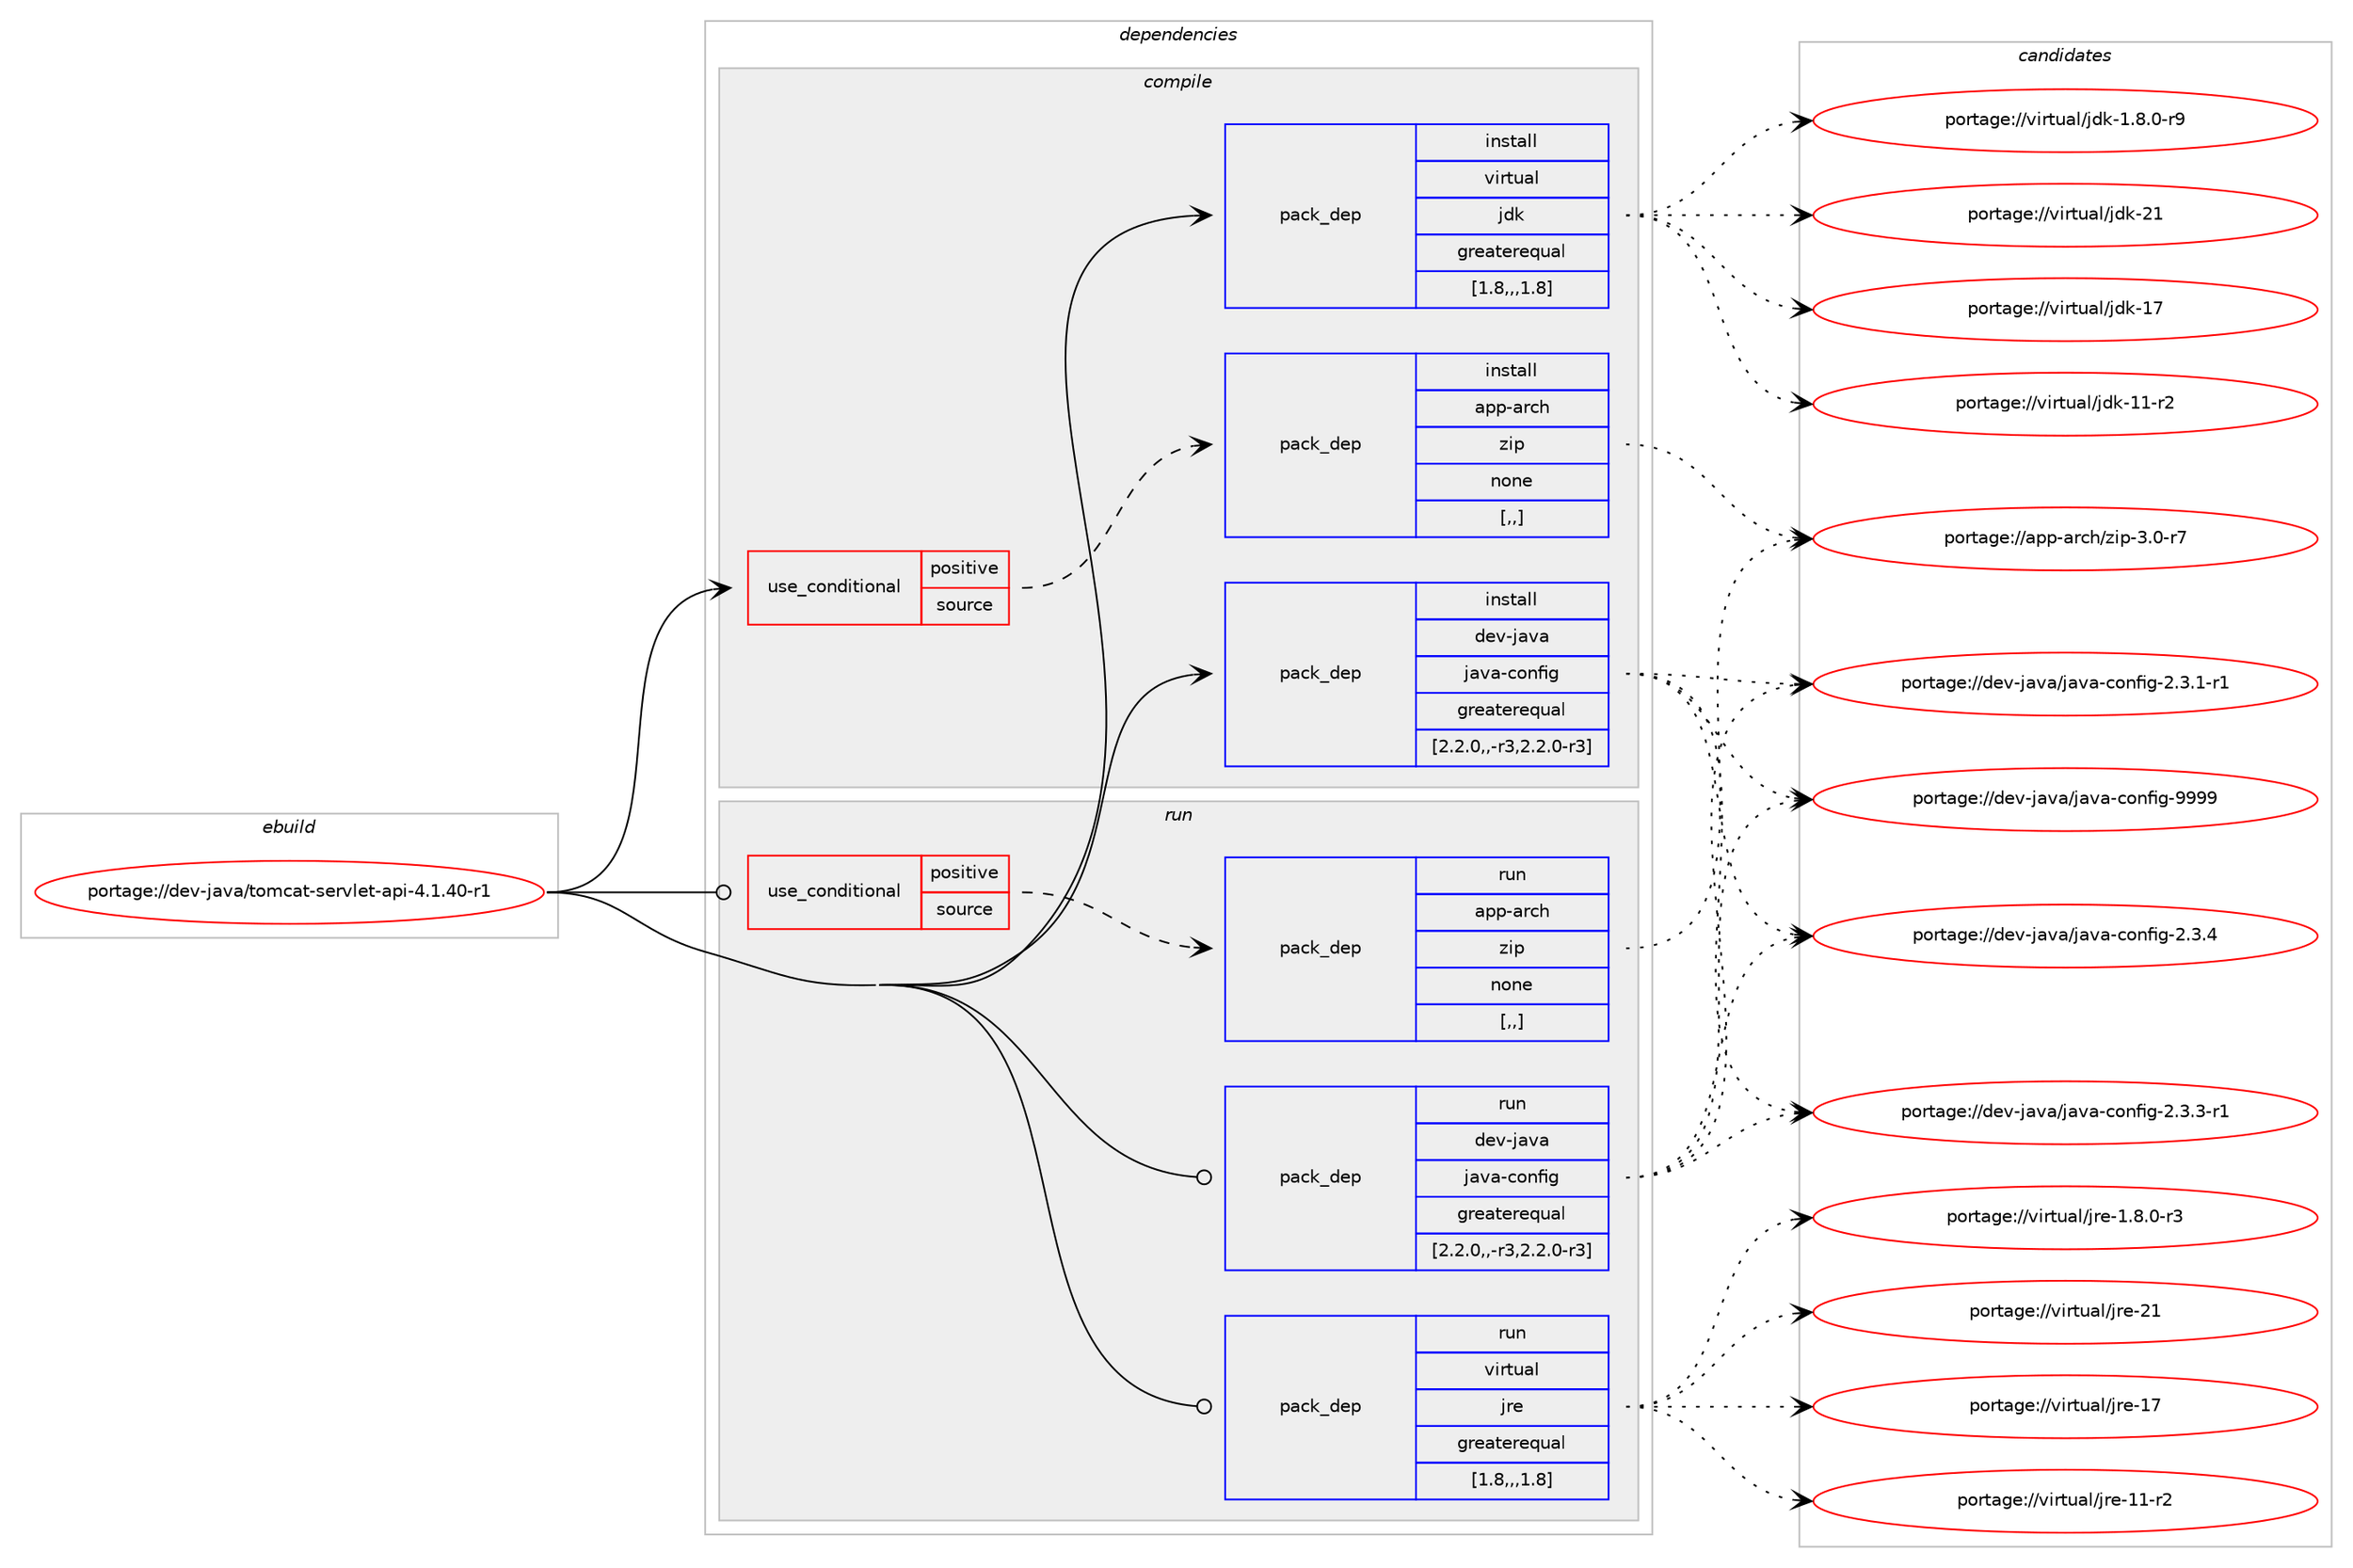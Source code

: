 digraph prolog {

# *************
# Graph options
# *************

newrank=true;
concentrate=true;
compound=true;
graph [rankdir=LR,fontname=Helvetica,fontsize=10,ranksep=1.5];#, ranksep=2.5, nodesep=0.2];
edge  [arrowhead=vee];
node  [fontname=Helvetica,fontsize=10];

# **********
# The ebuild
# **********

subgraph cluster_leftcol {
color=gray;
rank=same;
label=<<i>ebuild</i>>;
id [label="portage://dev-java/tomcat-servlet-api-4.1.40-r1", color=red, width=4, href="../dev-java/tomcat-servlet-api-4.1.40-r1.svg"];
}

# ****************
# The dependencies
# ****************

subgraph cluster_midcol {
color=gray;
label=<<i>dependencies</i>>;
subgraph cluster_compile {
fillcolor="#eeeeee";
style=filled;
label=<<i>compile</i>>;
subgraph cond22399 {
dependency96934 [label=<<TABLE BORDER="0" CELLBORDER="1" CELLSPACING="0" CELLPADDING="4"><TR><TD ROWSPAN="3" CELLPADDING="10">use_conditional</TD></TR><TR><TD>positive</TD></TR><TR><TD>source</TD></TR></TABLE>>, shape=none, color=red];
subgraph pack73484 {
dependency96935 [label=<<TABLE BORDER="0" CELLBORDER="1" CELLSPACING="0" CELLPADDING="4" WIDTH="220"><TR><TD ROWSPAN="6" CELLPADDING="30">pack_dep</TD></TR><TR><TD WIDTH="110">install</TD></TR><TR><TD>app-arch</TD></TR><TR><TD>zip</TD></TR><TR><TD>none</TD></TR><TR><TD>[,,]</TD></TR></TABLE>>, shape=none, color=blue];
}
dependency96934:e -> dependency96935:w [weight=20,style="dashed",arrowhead="vee"];
}
id:e -> dependency96934:w [weight=20,style="solid",arrowhead="vee"];
subgraph pack73485 {
dependency96936 [label=<<TABLE BORDER="0" CELLBORDER="1" CELLSPACING="0" CELLPADDING="4" WIDTH="220"><TR><TD ROWSPAN="6" CELLPADDING="30">pack_dep</TD></TR><TR><TD WIDTH="110">install</TD></TR><TR><TD>dev-java</TD></TR><TR><TD>java-config</TD></TR><TR><TD>greaterequal</TD></TR><TR><TD>[2.2.0,,-r3,2.2.0-r3]</TD></TR></TABLE>>, shape=none, color=blue];
}
id:e -> dependency96936:w [weight=20,style="solid",arrowhead="vee"];
subgraph pack73486 {
dependency96937 [label=<<TABLE BORDER="0" CELLBORDER="1" CELLSPACING="0" CELLPADDING="4" WIDTH="220"><TR><TD ROWSPAN="6" CELLPADDING="30">pack_dep</TD></TR><TR><TD WIDTH="110">install</TD></TR><TR><TD>virtual</TD></TR><TR><TD>jdk</TD></TR><TR><TD>greaterequal</TD></TR><TR><TD>[1.8,,,1.8]</TD></TR></TABLE>>, shape=none, color=blue];
}
id:e -> dependency96937:w [weight=20,style="solid",arrowhead="vee"];
}
subgraph cluster_compileandrun {
fillcolor="#eeeeee";
style=filled;
label=<<i>compile and run</i>>;
}
subgraph cluster_run {
fillcolor="#eeeeee";
style=filled;
label=<<i>run</i>>;
subgraph cond22400 {
dependency96938 [label=<<TABLE BORDER="0" CELLBORDER="1" CELLSPACING="0" CELLPADDING="4"><TR><TD ROWSPAN="3" CELLPADDING="10">use_conditional</TD></TR><TR><TD>positive</TD></TR><TR><TD>source</TD></TR></TABLE>>, shape=none, color=red];
subgraph pack73487 {
dependency96939 [label=<<TABLE BORDER="0" CELLBORDER="1" CELLSPACING="0" CELLPADDING="4" WIDTH="220"><TR><TD ROWSPAN="6" CELLPADDING="30">pack_dep</TD></TR><TR><TD WIDTH="110">run</TD></TR><TR><TD>app-arch</TD></TR><TR><TD>zip</TD></TR><TR><TD>none</TD></TR><TR><TD>[,,]</TD></TR></TABLE>>, shape=none, color=blue];
}
dependency96938:e -> dependency96939:w [weight=20,style="dashed",arrowhead="vee"];
}
id:e -> dependency96938:w [weight=20,style="solid",arrowhead="odot"];
subgraph pack73488 {
dependency96940 [label=<<TABLE BORDER="0" CELLBORDER="1" CELLSPACING="0" CELLPADDING="4" WIDTH="220"><TR><TD ROWSPAN="6" CELLPADDING="30">pack_dep</TD></TR><TR><TD WIDTH="110">run</TD></TR><TR><TD>dev-java</TD></TR><TR><TD>java-config</TD></TR><TR><TD>greaterequal</TD></TR><TR><TD>[2.2.0,,-r3,2.2.0-r3]</TD></TR></TABLE>>, shape=none, color=blue];
}
id:e -> dependency96940:w [weight=20,style="solid",arrowhead="odot"];
subgraph pack73489 {
dependency96941 [label=<<TABLE BORDER="0" CELLBORDER="1" CELLSPACING="0" CELLPADDING="4" WIDTH="220"><TR><TD ROWSPAN="6" CELLPADDING="30">pack_dep</TD></TR><TR><TD WIDTH="110">run</TD></TR><TR><TD>virtual</TD></TR><TR><TD>jre</TD></TR><TR><TD>greaterequal</TD></TR><TR><TD>[1.8,,,1.8]</TD></TR></TABLE>>, shape=none, color=blue];
}
id:e -> dependency96941:w [weight=20,style="solid",arrowhead="odot"];
}
}

# **************
# The candidates
# **************

subgraph cluster_choices {
rank=same;
color=gray;
label=<<i>candidates</i>>;

subgraph choice73484 {
color=black;
nodesep=1;
choice9711211245971149910447122105112455146484511455 [label="portage://app-arch/zip-3.0-r7", color=red, width=4,href="../app-arch/zip-3.0-r7.svg"];
dependency96935:e -> choice9711211245971149910447122105112455146484511455:w [style=dotted,weight="100"];
}
subgraph choice73485 {
color=black;
nodesep=1;
choice10010111845106971189747106971189745991111101021051034557575757 [label="portage://dev-java/java-config-9999", color=red, width=4,href="../dev-java/java-config-9999.svg"];
choice1001011184510697118974710697118974599111110102105103455046514652 [label="portage://dev-java/java-config-2.3.4", color=red, width=4,href="../dev-java/java-config-2.3.4.svg"];
choice10010111845106971189747106971189745991111101021051034550465146514511449 [label="portage://dev-java/java-config-2.3.3-r1", color=red, width=4,href="../dev-java/java-config-2.3.3-r1.svg"];
choice10010111845106971189747106971189745991111101021051034550465146494511449 [label="portage://dev-java/java-config-2.3.1-r1", color=red, width=4,href="../dev-java/java-config-2.3.1-r1.svg"];
dependency96936:e -> choice10010111845106971189747106971189745991111101021051034557575757:w [style=dotted,weight="100"];
dependency96936:e -> choice1001011184510697118974710697118974599111110102105103455046514652:w [style=dotted,weight="100"];
dependency96936:e -> choice10010111845106971189747106971189745991111101021051034550465146514511449:w [style=dotted,weight="100"];
dependency96936:e -> choice10010111845106971189747106971189745991111101021051034550465146494511449:w [style=dotted,weight="100"];
}
subgraph choice73486 {
color=black;
nodesep=1;
choice1181051141161179710847106100107455049 [label="portage://virtual/jdk-21", color=red, width=4,href="../virtual/jdk-21.svg"];
choice1181051141161179710847106100107454955 [label="portage://virtual/jdk-17", color=red, width=4,href="../virtual/jdk-17.svg"];
choice11810511411611797108471061001074549494511450 [label="portage://virtual/jdk-11-r2", color=red, width=4,href="../virtual/jdk-11-r2.svg"];
choice11810511411611797108471061001074549465646484511457 [label="portage://virtual/jdk-1.8.0-r9", color=red, width=4,href="../virtual/jdk-1.8.0-r9.svg"];
dependency96937:e -> choice1181051141161179710847106100107455049:w [style=dotted,weight="100"];
dependency96937:e -> choice1181051141161179710847106100107454955:w [style=dotted,weight="100"];
dependency96937:e -> choice11810511411611797108471061001074549494511450:w [style=dotted,weight="100"];
dependency96937:e -> choice11810511411611797108471061001074549465646484511457:w [style=dotted,weight="100"];
}
subgraph choice73487 {
color=black;
nodesep=1;
choice9711211245971149910447122105112455146484511455 [label="portage://app-arch/zip-3.0-r7", color=red, width=4,href="../app-arch/zip-3.0-r7.svg"];
dependency96939:e -> choice9711211245971149910447122105112455146484511455:w [style=dotted,weight="100"];
}
subgraph choice73488 {
color=black;
nodesep=1;
choice10010111845106971189747106971189745991111101021051034557575757 [label="portage://dev-java/java-config-9999", color=red, width=4,href="../dev-java/java-config-9999.svg"];
choice1001011184510697118974710697118974599111110102105103455046514652 [label="portage://dev-java/java-config-2.3.4", color=red, width=4,href="../dev-java/java-config-2.3.4.svg"];
choice10010111845106971189747106971189745991111101021051034550465146514511449 [label="portage://dev-java/java-config-2.3.3-r1", color=red, width=4,href="../dev-java/java-config-2.3.3-r1.svg"];
choice10010111845106971189747106971189745991111101021051034550465146494511449 [label="portage://dev-java/java-config-2.3.1-r1", color=red, width=4,href="../dev-java/java-config-2.3.1-r1.svg"];
dependency96940:e -> choice10010111845106971189747106971189745991111101021051034557575757:w [style=dotted,weight="100"];
dependency96940:e -> choice1001011184510697118974710697118974599111110102105103455046514652:w [style=dotted,weight="100"];
dependency96940:e -> choice10010111845106971189747106971189745991111101021051034550465146514511449:w [style=dotted,weight="100"];
dependency96940:e -> choice10010111845106971189747106971189745991111101021051034550465146494511449:w [style=dotted,weight="100"];
}
subgraph choice73489 {
color=black;
nodesep=1;
choice1181051141161179710847106114101455049 [label="portage://virtual/jre-21", color=red, width=4,href="../virtual/jre-21.svg"];
choice1181051141161179710847106114101454955 [label="portage://virtual/jre-17", color=red, width=4,href="../virtual/jre-17.svg"];
choice11810511411611797108471061141014549494511450 [label="portage://virtual/jre-11-r2", color=red, width=4,href="../virtual/jre-11-r2.svg"];
choice11810511411611797108471061141014549465646484511451 [label="portage://virtual/jre-1.8.0-r3", color=red, width=4,href="../virtual/jre-1.8.0-r3.svg"];
dependency96941:e -> choice1181051141161179710847106114101455049:w [style=dotted,weight="100"];
dependency96941:e -> choice1181051141161179710847106114101454955:w [style=dotted,weight="100"];
dependency96941:e -> choice11810511411611797108471061141014549494511450:w [style=dotted,weight="100"];
dependency96941:e -> choice11810511411611797108471061141014549465646484511451:w [style=dotted,weight="100"];
}
}

}
